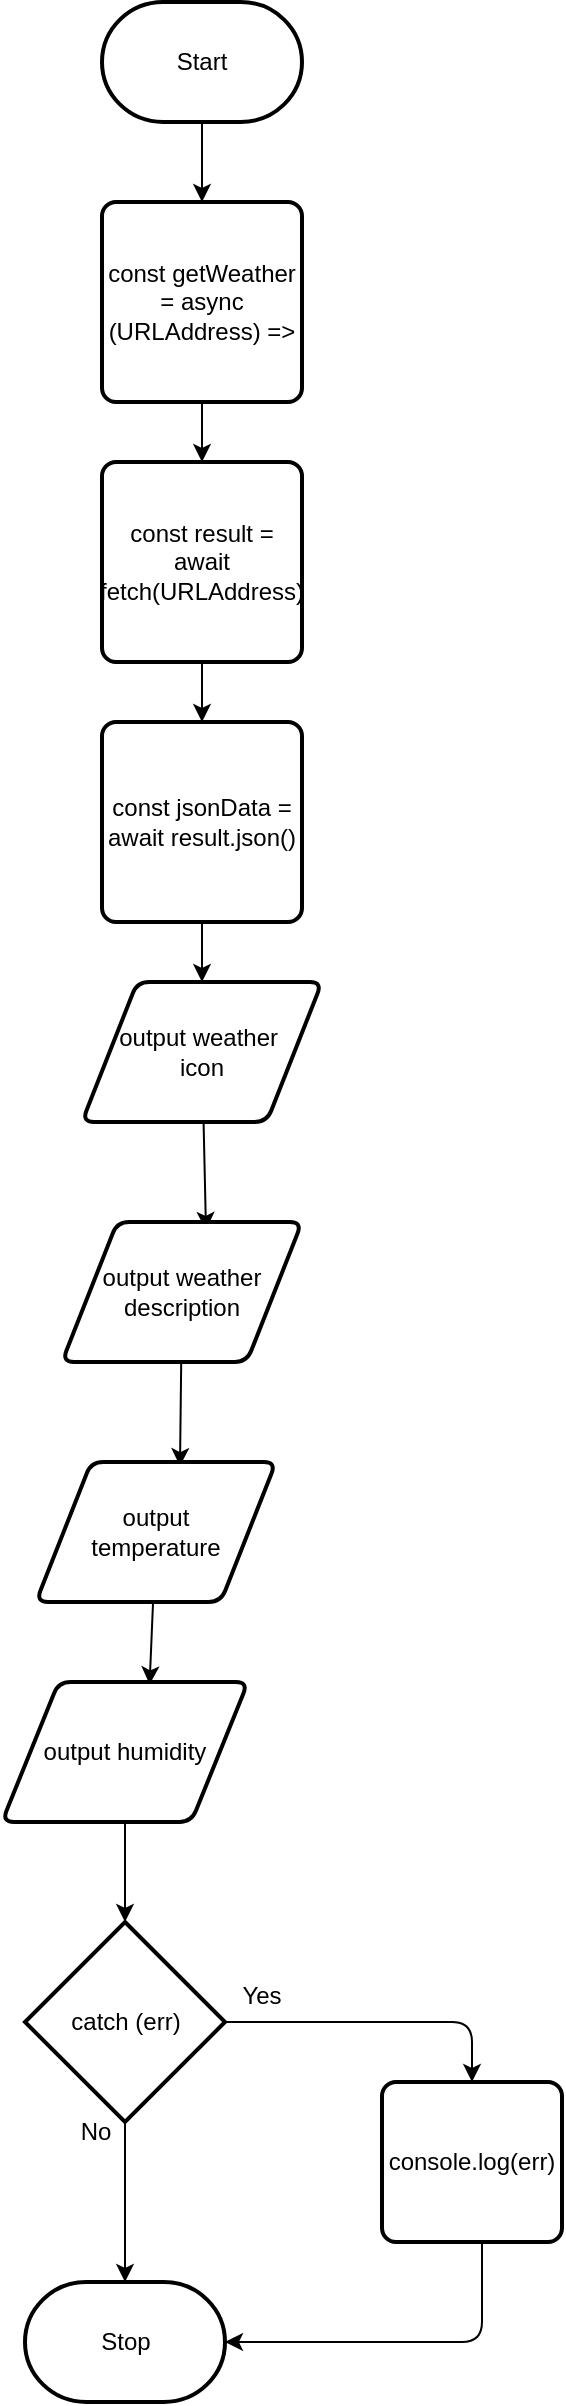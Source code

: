 <mxfile>
    <diagram id="GInHtZuMB5CcCfA9ihm7" name="Page-1">
        <mxGraphModel dx="520" dy="348" grid="1" gridSize="10" guides="1" tooltips="1" connect="1" arrows="1" fold="1" page="1" pageScale="1" pageWidth="850" pageHeight="1100" math="0" shadow="0">
            <root>
                <mxCell id="0"/>
                <mxCell id="1" parent="0"/>
                <mxCell id="9" value="" style="edgeStyle=none;html=1;" edge="1" parent="1" source="2" target="8">
                    <mxGeometry relative="1" as="geometry"/>
                </mxCell>
                <mxCell id="2" value="Start" style="strokeWidth=2;html=1;shape=mxgraph.flowchart.terminator;whiteSpace=wrap;" parent="1" vertex="1">
                    <mxGeometry x="300" y="70" width="100" height="60" as="geometry"/>
                </mxCell>
                <mxCell id="6" value="Stop" style="strokeWidth=2;html=1;shape=mxgraph.flowchart.terminator;whiteSpace=wrap;" parent="1" vertex="1">
                    <mxGeometry x="261.5" y="1210" width="100" height="60" as="geometry"/>
                </mxCell>
                <mxCell id="11" style="edgeStyle=none;html=1;entryX=0.5;entryY=0;entryDx=0;entryDy=0;" edge="1" parent="1" source="8" target="10">
                    <mxGeometry relative="1" as="geometry"/>
                </mxCell>
                <mxCell id="8" value="const getWeather&lt;br&gt;= async (URLAddress) =&amp;gt;" style="rounded=1;whiteSpace=wrap;html=1;absoluteArcSize=1;arcSize=14;strokeWidth=2;" vertex="1" parent="1">
                    <mxGeometry x="300" y="170" width="100" height="100" as="geometry"/>
                </mxCell>
                <mxCell id="13" style="edgeStyle=none;html=1;entryX=0.5;entryY=0;entryDx=0;entryDy=0;" edge="1" parent="1" source="10" target="12">
                    <mxGeometry relative="1" as="geometry"/>
                </mxCell>
                <mxCell id="10" value="const result = await fetch(URLAddress)" style="rounded=1;whiteSpace=wrap;html=1;absoluteArcSize=1;arcSize=14;strokeWidth=2;" vertex="1" parent="1">
                    <mxGeometry x="300" y="300" width="100" height="100" as="geometry"/>
                </mxCell>
                <mxCell id="17" style="edgeStyle=none;html=1;entryX=0.5;entryY=0;entryDx=0;entryDy=0;" edge="1" parent="1" source="12" target="16">
                    <mxGeometry relative="1" as="geometry"/>
                </mxCell>
                <mxCell id="12" value="const jsonData = await result.json()" style="rounded=1;whiteSpace=wrap;html=1;absoluteArcSize=1;arcSize=14;strokeWidth=2;" vertex="1" parent="1">
                    <mxGeometry x="300" y="430" width="100" height="100" as="geometry"/>
                </mxCell>
                <mxCell id="20" value="" style="edgeStyle=none;html=1;startArrow=none;" edge="1" parent="1" source="18">
                    <mxGeometry relative="1" as="geometry">
                        <mxPoint x="350" y="715" as="targetPoint"/>
                    </mxGeometry>
                </mxCell>
                <mxCell id="22" style="edgeStyle=none;html=1;entryX=0.6;entryY=0.057;entryDx=0;entryDy=0;entryPerimeter=0;" edge="1" parent="1" source="16" target="18">
                    <mxGeometry relative="1" as="geometry"/>
                </mxCell>
                <mxCell id="16" value="output weather&amp;nbsp;&lt;br&gt;icon" style="shape=parallelogram;html=1;strokeWidth=2;perimeter=parallelogramPerimeter;whiteSpace=wrap;rounded=1;arcSize=12;size=0.23;" vertex="1" parent="1">
                    <mxGeometry x="290" y="560" width="120" height="70" as="geometry"/>
                </mxCell>
                <mxCell id="24" style="edgeStyle=none;html=1;entryX=0.6;entryY=0.029;entryDx=0;entryDy=0;entryPerimeter=0;" edge="1" parent="1" source="18" target="23">
                    <mxGeometry relative="1" as="geometry"/>
                </mxCell>
                <mxCell id="18" value="output weather&lt;br&gt;description" style="shape=parallelogram;html=1;strokeWidth=2;perimeter=parallelogramPerimeter;whiteSpace=wrap;rounded=1;arcSize=12;size=0.23;" vertex="1" parent="1">
                    <mxGeometry x="280" y="680" width="120" height="70" as="geometry"/>
                </mxCell>
                <mxCell id="26" style="edgeStyle=none;html=1;entryX=0.6;entryY=0.017;entryDx=0;entryDy=0;entryPerimeter=0;" edge="1" parent="1" source="23" target="25">
                    <mxGeometry relative="1" as="geometry"/>
                </mxCell>
                <mxCell id="23" value="output &lt;br&gt;temperature" style="shape=parallelogram;html=1;strokeWidth=2;perimeter=parallelogramPerimeter;whiteSpace=wrap;rounded=1;arcSize=12;size=0.23;" vertex="1" parent="1">
                    <mxGeometry x="267" y="800" width="120" height="70" as="geometry"/>
                </mxCell>
                <mxCell id="28" style="edgeStyle=none;html=1;entryX=0.5;entryY=0;entryDx=0;entryDy=0;entryPerimeter=0;" edge="1" parent="1" source="25" target="27">
                    <mxGeometry relative="1" as="geometry"/>
                </mxCell>
                <mxCell id="25" value="output humidity" style="shape=parallelogram;html=1;strokeWidth=2;perimeter=parallelogramPerimeter;whiteSpace=wrap;rounded=1;arcSize=12;size=0.23;" vertex="1" parent="1">
                    <mxGeometry x="250" y="910" width="123" height="70" as="geometry"/>
                </mxCell>
                <mxCell id="29" style="edgeStyle=none;html=1;entryX=0.5;entryY=0;entryDx=0;entryDy=0;entryPerimeter=0;" edge="1" parent="1" source="27" target="6">
                    <mxGeometry relative="1" as="geometry"/>
                </mxCell>
                <mxCell id="38" style="edgeStyle=orthogonalEdgeStyle;html=1;entryX=0.5;entryY=0;entryDx=0;entryDy=0;" edge="1" parent="1" source="27" target="30">
                    <mxGeometry relative="1" as="geometry"/>
                </mxCell>
                <mxCell id="27" value="catch (err)" style="strokeWidth=2;html=1;shape=mxgraph.flowchart.decision;whiteSpace=wrap;" vertex="1" parent="1">
                    <mxGeometry x="261.5" y="1030" width="100" height="100" as="geometry"/>
                </mxCell>
                <mxCell id="32" style="edgeStyle=orthogonalEdgeStyle;html=1;entryX=1;entryY=0.5;entryDx=0;entryDy=0;entryPerimeter=0;" edge="1" parent="1" source="30" target="6">
                    <mxGeometry relative="1" as="geometry">
                        <Array as="points">
                            <mxPoint x="490" y="1240"/>
                        </Array>
                    </mxGeometry>
                </mxCell>
                <mxCell id="30" value="console.log(err)" style="rounded=1;whiteSpace=wrap;html=1;absoluteArcSize=1;arcSize=14;strokeWidth=2;" vertex="1" parent="1">
                    <mxGeometry x="440" y="1110" width="90" height="80" as="geometry"/>
                </mxCell>
                <mxCell id="33" value="No" style="text;html=1;strokeColor=none;fillColor=none;align=center;verticalAlign=middle;whiteSpace=wrap;rounded=0;" vertex="1" parent="1">
                    <mxGeometry x="267" y="1120" width="60" height="30" as="geometry"/>
                </mxCell>
                <mxCell id="39" value="Yes" style="text;html=1;strokeColor=none;fillColor=none;align=center;verticalAlign=middle;whiteSpace=wrap;rounded=0;" vertex="1" parent="1">
                    <mxGeometry x="350" y="1052" width="60" height="30" as="geometry"/>
                </mxCell>
            </root>
        </mxGraphModel>
    </diagram>
</mxfile>